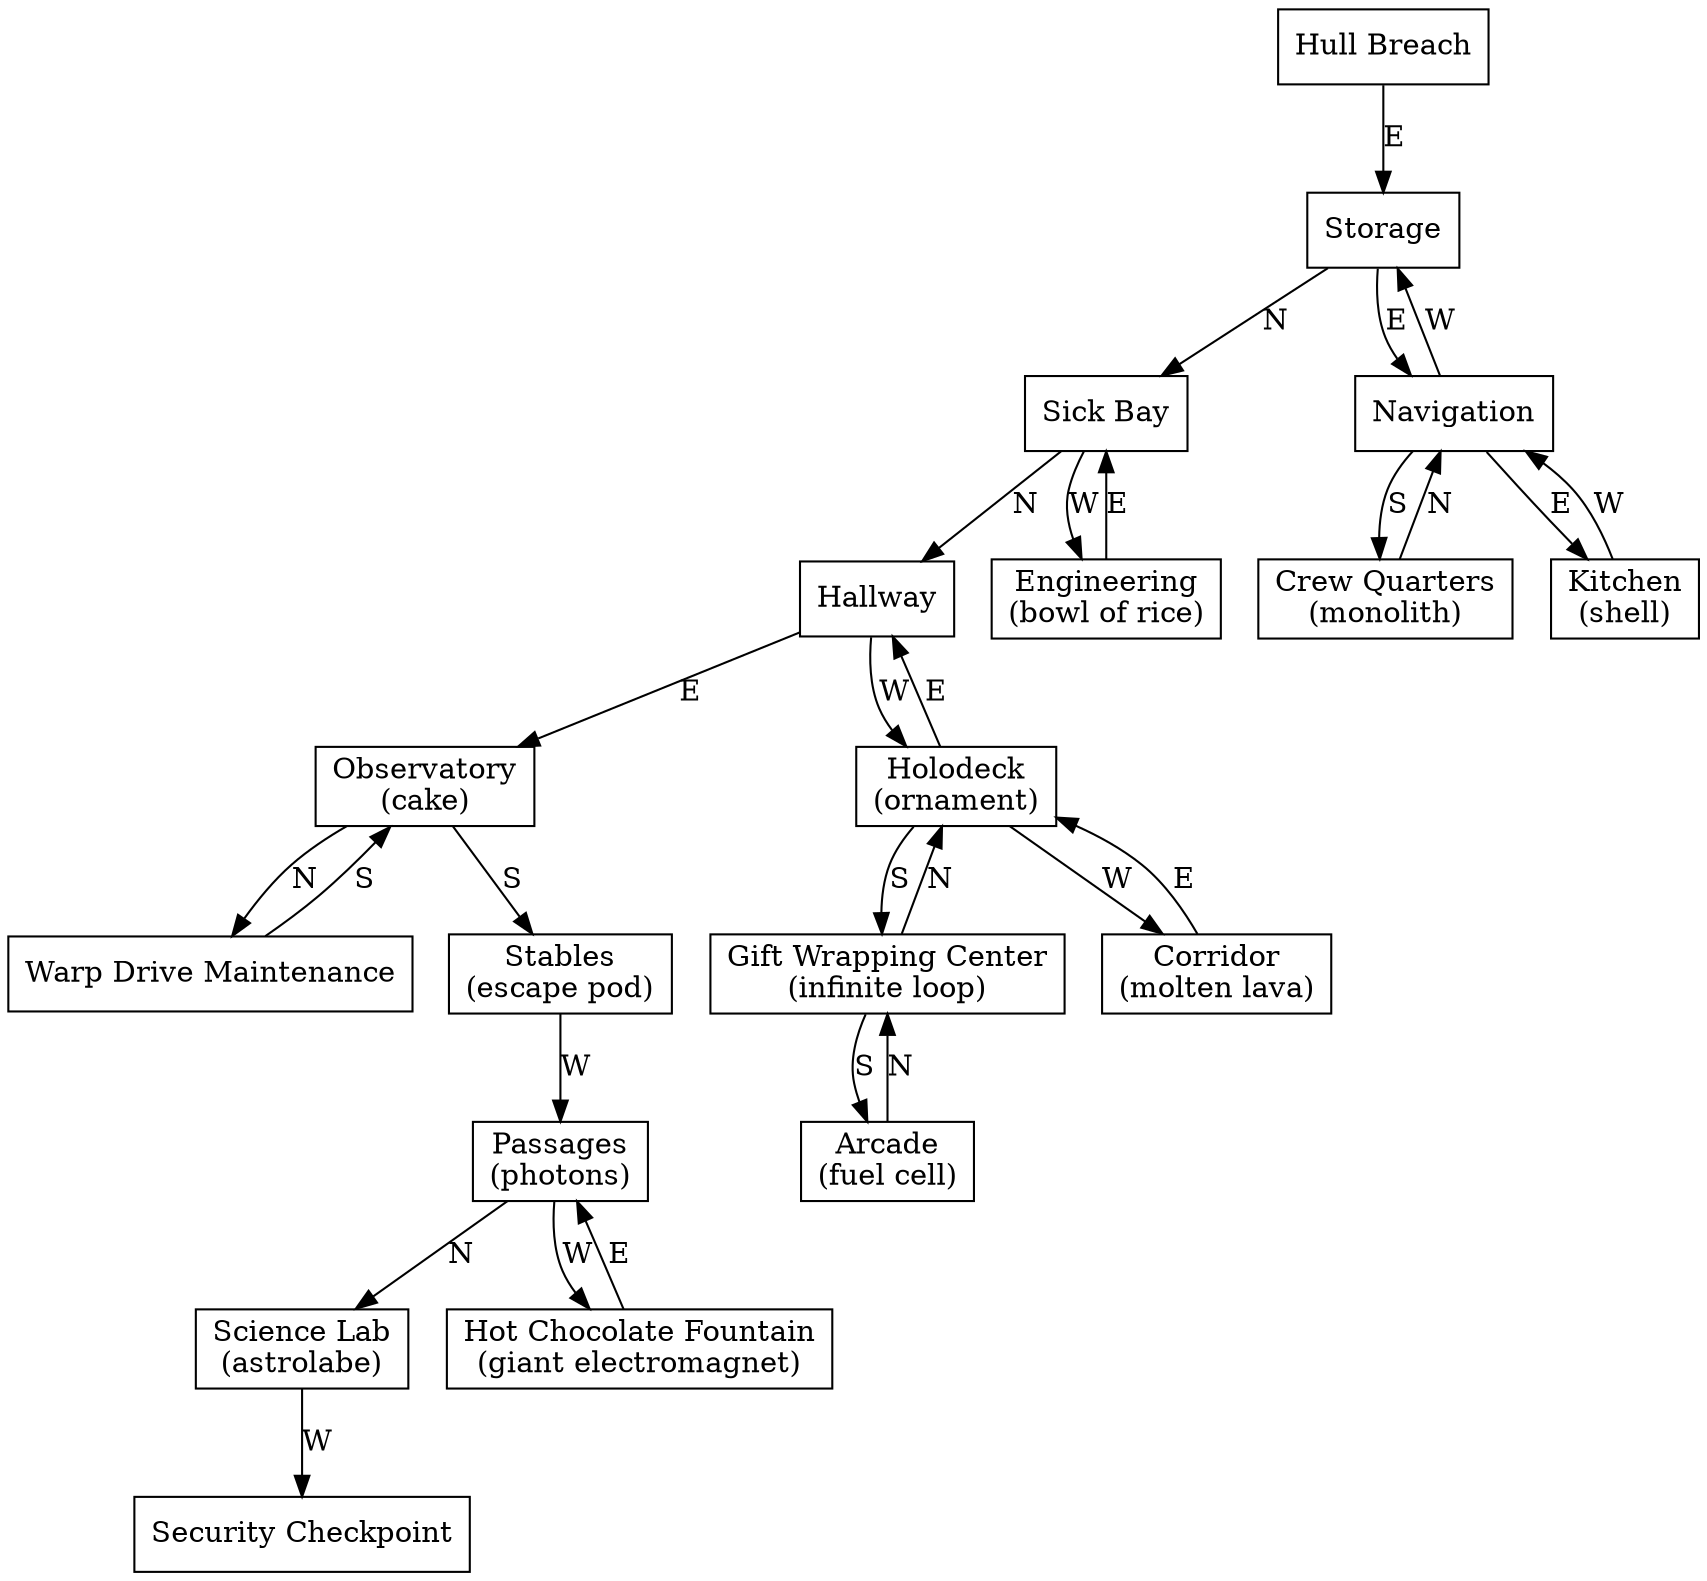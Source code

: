 digraph {
node [shape=record];
"Hull Breach" [label="Hull Breach"]
"Hull Breach" -> "Storage" [label=E]
"Storage" [label="Storage"]
"Storage" -> "Sick Bay" [label=N]
"Storage" -> "Navigation" [label=E]
"Navigation" [label="Navigation"]
"Navigation" -> "Crew Quarters" [label=S]
"Navigation" -> "Kitchen" [label=E]
"Navigation" -> "Storage" [label=W]
"Kitchen" [label="Kitchen\n(shell)"]
"Kitchen" -> "Navigation" [label=W]
"Crew Quarters" [label="Crew Quarters\n(monolith)"]
"Crew Quarters" -> "Navigation" [label=N]
"Sick Bay" [label="Sick Bay"]
"Sick Bay" -> "Hallway" [label=N]
"Sick Bay" -> "Engineering" [label=W]
"Engineering" [label="Engineering\n(bowl of rice)"]
"Engineering" -> "Sick Bay" [label=E]
"Hallway" [label="Hallway"]
"Hallway" -> "Observatory" [label=E]
"Hallway" -> "Holodeck" [label=W]
"Holodeck" [label="Holodeck\n(ornament)"]
"Holodeck" -> "Gift Wrapping Center" [label=S]
"Holodeck" -> "Hallway" [label=E]
"Holodeck" -> "Corridor" [label=W]
"Corridor" [label="Corridor\n(molten lava)"]
"Corridor" -> "Holodeck" [label=E]
"Gift Wrapping Center" [label="Gift Wrapping Center\n(infinite loop)"]
"Gift Wrapping Center" -> "Holodeck" [label=N]
"Gift Wrapping Center" -> "Arcade" [label=S]
"Arcade" [label="Arcade\n(fuel cell)"]
"Arcade" -> "Gift Wrapping Center" [label=N]
"Observatory" [label="Observatory\n(cake)"]
"Observatory" -> "Warp Drive Maintenance" [label=N]
"Observatory" -> "Stables" [label=S]
"Warp Drive Maintenance" [label="Warp Drive Maintenance"]
"Warp Drive Maintenance" -> "Observatory" [label=S]
"Stables" [label="Stables\n(escape pod)"]
"Stables" -> "Passages" [label=W]
"Passages" [label="Passages\n(photons)"]
"Passages" -> "Science Lab" [label=N]
"Passages" -> "Hot Chocolate Fountain" [label=W]
"Hot Chocolate Fountain" [label="Hot Chocolate Fountain\n(giant electromagnet)"]
"Hot Chocolate Fountain" -> "Passages" [label=E]
"Science Lab" [label="Science Lab\n(astrolabe)"]
"Science Lab" -> "Security Checkpoint" [label=W]
"Security Checkpoint" [label="Security Checkpoint"]
}
